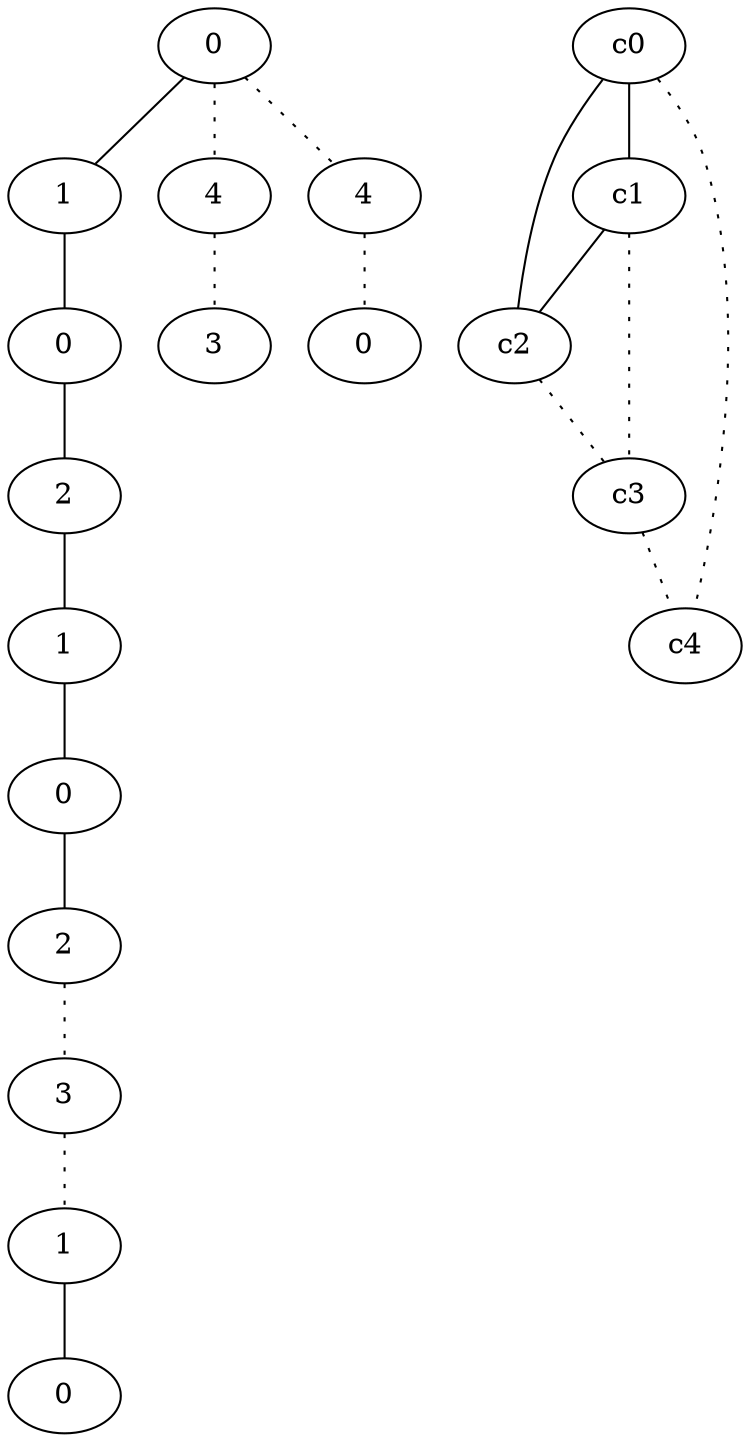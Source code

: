 graph {
a0[label=0];
a1[label=1];
a2[label=0];
a3[label=2];
a4[label=1];
a5[label=0];
a6[label=2];
a7[label=3];
a8[label=1];
a9[label=0];
a10[label=4];
a11[label=3];
a12[label=4];
a13[label=0];
a0 -- a1;
a0 -- a10 [style=dotted];
a0 -- a12 [style=dotted];
a1 -- a2;
a2 -- a3;
a3 -- a4;
a4 -- a5;
a5 -- a6;
a6 -- a7 [style=dotted];
a7 -- a8 [style=dotted];
a8 -- a9;
a10 -- a11 [style=dotted];
a12 -- a13 [style=dotted];
c0 -- c1;
c0 -- c2;
c0 -- c4 [style=dotted];
c1 -- c2;
c1 -- c3 [style=dotted];
c2 -- c3 [style=dotted];
c3 -- c4 [style=dotted];
}
